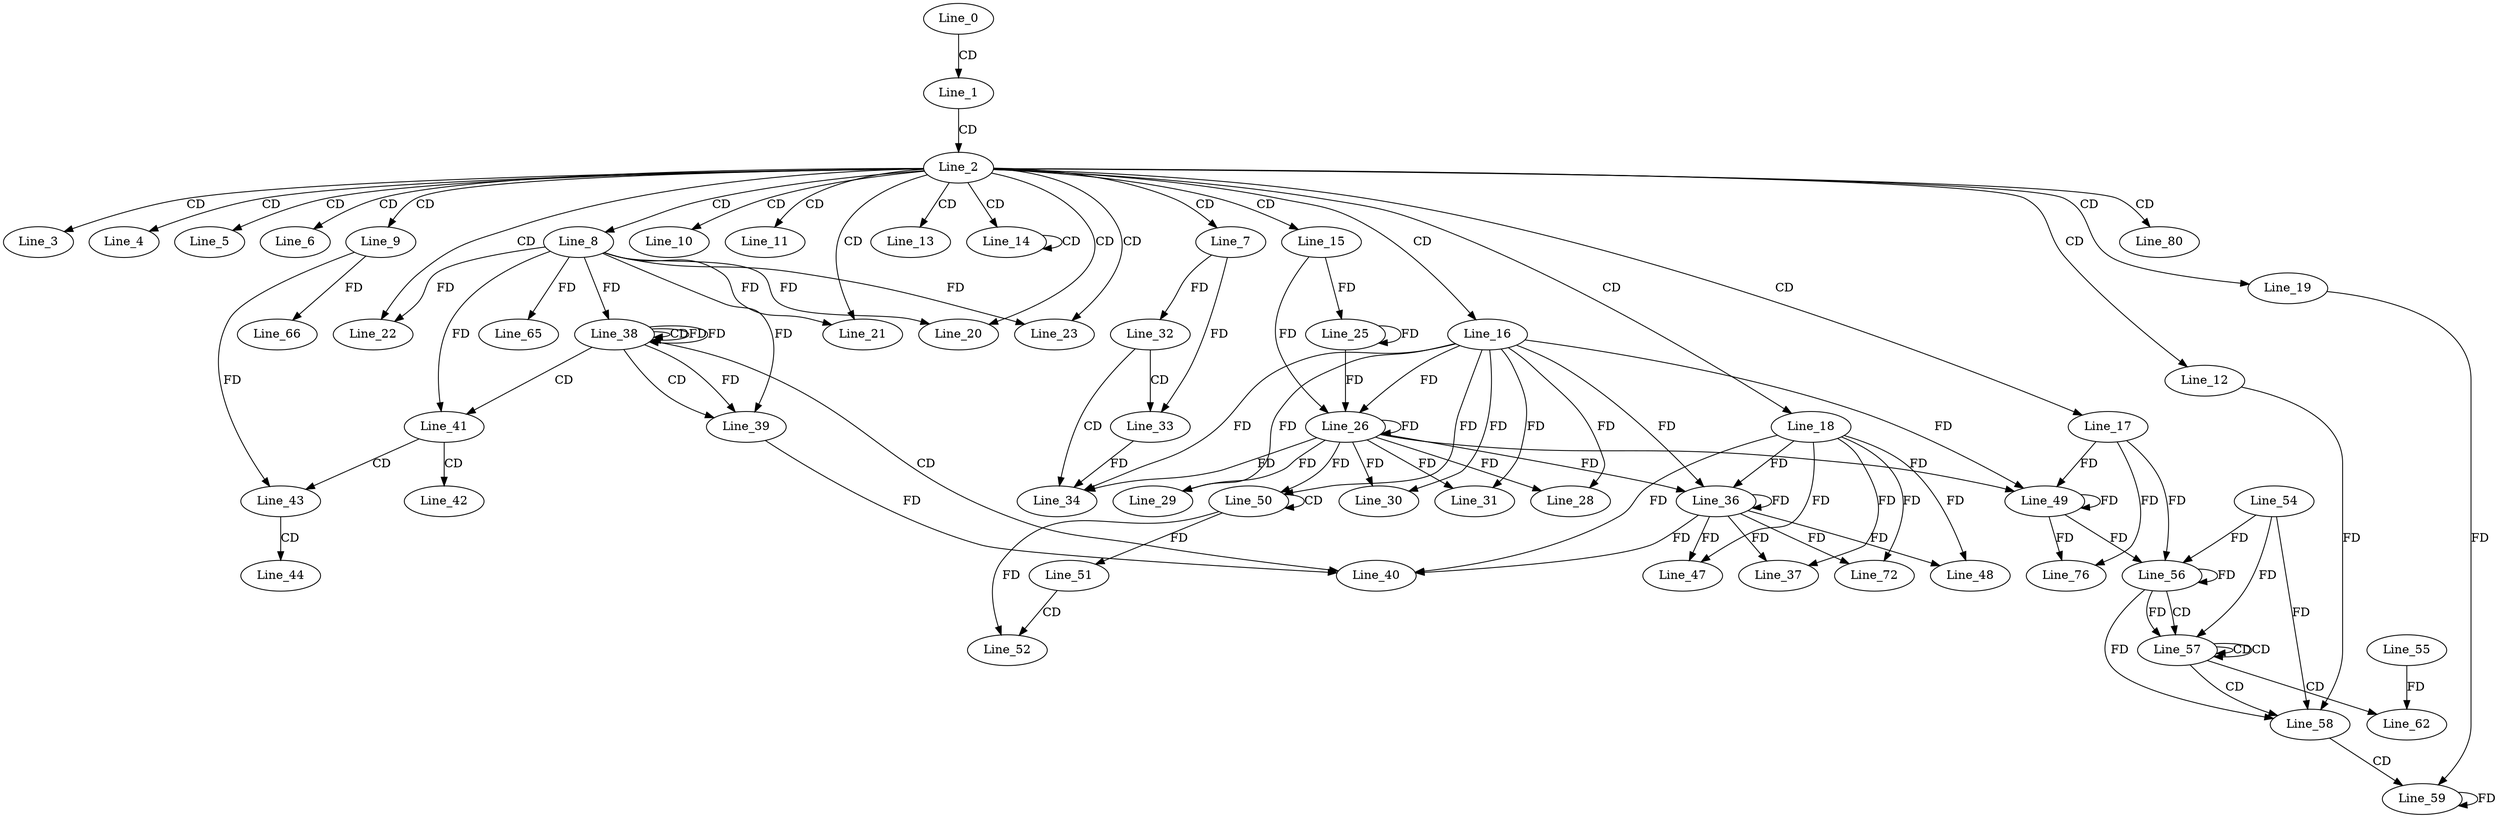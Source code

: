digraph G {
  Line_0;
  Line_1;
  Line_2;
  Line_3;
  Line_4;
  Line_5;
  Line_6;
  Line_7;
  Line_8;
  Line_9;
  Line_10;
  Line_11;
  Line_12;
  Line_13;
  Line_14;
  Line_14;
  Line_15;
  Line_16;
  Line_17;
  Line_18;
  Line_19;
  Line_20;
  Line_21;
  Line_22;
  Line_23;
  Line_25;
  Line_26;
  Line_26;
  Line_28;
  Line_29;
  Line_30;
  Line_31;
  Line_32;
  Line_33;
  Line_33;
  Line_34;
  Line_36;
  Line_36;
  Line_37;
  Line_38;
  Line_38;
  Line_38;
  Line_38;
  Line_39;
  Line_39;
  Line_40;
  Line_40;
  Line_41;
  Line_41;
  Line_42;
  Line_43;
  Line_43;
  Line_44;
  Line_47;
  Line_48;
  Line_49;
  Line_49;
  Line_50;
  Line_50;
  Line_51;
  Line_52;
  Line_52;
  Line_56;
  Line_54;
  Line_56;
  Line_56;
  Line_57;
  Line_57;
  Line_57;
  Line_58;
  Line_58;
  Line_58;
  Line_59;
  Line_62;
  Line_55;
  Line_65;
  Line_66;
  Line_72;
  Line_76;
  Line_80;
  Line_0 -> Line_1 [ label="CD" ];
  Line_1 -> Line_2 [ label="CD" ];
  Line_2 -> Line_3 [ label="CD" ];
  Line_2 -> Line_4 [ label="CD" ];
  Line_2 -> Line_5 [ label="CD" ];
  Line_2 -> Line_6 [ label="CD" ];
  Line_2 -> Line_7 [ label="CD" ];
  Line_2 -> Line_8 [ label="CD" ];
  Line_2 -> Line_9 [ label="CD" ];
  Line_2 -> Line_10 [ label="CD" ];
  Line_2 -> Line_11 [ label="CD" ];
  Line_2 -> Line_12 [ label="CD" ];
  Line_2 -> Line_13 [ label="CD" ];
  Line_2 -> Line_14 [ label="CD" ];
  Line_14 -> Line_14 [ label="CD" ];
  Line_2 -> Line_15 [ label="CD" ];
  Line_2 -> Line_16 [ label="CD" ];
  Line_2 -> Line_17 [ label="CD" ];
  Line_2 -> Line_18 [ label="CD" ];
  Line_2 -> Line_19 [ label="CD" ];
  Line_2 -> Line_20 [ label="CD" ];
  Line_8 -> Line_20 [ label="FD" ];
  Line_2 -> Line_21 [ label="CD" ];
  Line_8 -> Line_21 [ label="FD" ];
  Line_2 -> Line_22 [ label="CD" ];
  Line_8 -> Line_22 [ label="FD" ];
  Line_2 -> Line_23 [ label="CD" ];
  Line_8 -> Line_23 [ label="FD" ];
  Line_15 -> Line_25 [ label="FD" ];
  Line_25 -> Line_25 [ label="FD" ];
  Line_16 -> Line_26 [ label="FD" ];
  Line_26 -> Line_26 [ label="FD" ];
  Line_15 -> Line_26 [ label="FD" ];
  Line_25 -> Line_26 [ label="FD" ];
  Line_16 -> Line_28 [ label="FD" ];
  Line_26 -> Line_28 [ label="FD" ];
  Line_16 -> Line_29 [ label="FD" ];
  Line_26 -> Line_29 [ label="FD" ];
  Line_16 -> Line_30 [ label="FD" ];
  Line_26 -> Line_30 [ label="FD" ];
  Line_16 -> Line_31 [ label="FD" ];
  Line_26 -> Line_31 [ label="FD" ];
  Line_7 -> Line_32 [ label="FD" ];
  Line_32 -> Line_33 [ label="CD" ];
  Line_7 -> Line_33 [ label="FD" ];
  Line_32 -> Line_34 [ label="CD" ];
  Line_16 -> Line_34 [ label="FD" ];
  Line_26 -> Line_34 [ label="FD" ];
  Line_33 -> Line_34 [ label="FD" ];
  Line_18 -> Line_36 [ label="FD" ];
  Line_36 -> Line_36 [ label="FD" ];
  Line_16 -> Line_36 [ label="FD" ];
  Line_26 -> Line_36 [ label="FD" ];
  Line_18 -> Line_37 [ label="FD" ];
  Line_36 -> Line_37 [ label="FD" ];
  Line_38 -> Line_38 [ label="CD" ];
  Line_8 -> Line_38 [ label="FD" ];
  Line_38 -> Line_38 [ label="FD" ];
  Line_38 -> Line_39 [ label="CD" ];
  Line_8 -> Line_39 [ label="FD" ];
  Line_38 -> Line_39 [ label="FD" ];
  Line_38 -> Line_40 [ label="CD" ];
  Line_18 -> Line_40 [ label="FD" ];
  Line_36 -> Line_40 [ label="FD" ];
  Line_39 -> Line_40 [ label="FD" ];
  Line_38 -> Line_41 [ label="CD" ];
  Line_8 -> Line_41 [ label="FD" ];
  Line_41 -> Line_42 [ label="CD" ];
  Line_41 -> Line_43 [ label="CD" ];
  Line_9 -> Line_43 [ label="FD" ];
  Line_43 -> Line_44 [ label="CD" ];
  Line_18 -> Line_47 [ label="FD" ];
  Line_36 -> Line_47 [ label="FD" ];
  Line_18 -> Line_48 [ label="FD" ];
  Line_36 -> Line_48 [ label="FD" ];
  Line_17 -> Line_49 [ label="FD" ];
  Line_49 -> Line_49 [ label="FD" ];
  Line_16 -> Line_49 [ label="FD" ];
  Line_26 -> Line_49 [ label="FD" ];
  Line_50 -> Line_50 [ label="CD" ];
  Line_16 -> Line_50 [ label="FD" ];
  Line_26 -> Line_50 [ label="FD" ];
  Line_50 -> Line_51 [ label="FD" ];
  Line_51 -> Line_52 [ label="CD" ];
  Line_50 -> Line_52 [ label="FD" ];
  Line_56 -> Line_56 [ label="FD" ];
  Line_54 -> Line_56 [ label="FD" ];
  Line_17 -> Line_56 [ label="FD" ];
  Line_49 -> Line_56 [ label="FD" ];
  Line_56 -> Line_57 [ label="CD" ];
  Line_57 -> Line_57 [ label="CD" ];
  Line_57 -> Line_57 [ label="CD" ];
  Line_56 -> Line_57 [ label="FD" ];
  Line_54 -> Line_57 [ label="FD" ];
  Line_57 -> Line_58 [ label="CD" ];
  Line_12 -> Line_58 [ label="FD" ];
  Line_56 -> Line_58 [ label="FD" ];
  Line_54 -> Line_58 [ label="FD" ];
  Line_58 -> Line_59 [ label="CD" ];
  Line_59 -> Line_59 [ label="FD" ];
  Line_19 -> Line_59 [ label="FD" ];
  Line_57 -> Line_62 [ label="CD" ];
  Line_55 -> Line_62 [ label="FD" ];
  Line_8 -> Line_65 [ label="FD" ];
  Line_9 -> Line_66 [ label="FD" ];
  Line_18 -> Line_72 [ label="FD" ];
  Line_36 -> Line_72 [ label="FD" ];
  Line_17 -> Line_76 [ label="FD" ];
  Line_49 -> Line_76 [ label="FD" ];
  Line_2 -> Line_80 [ label="CD" ];
  Line_38 -> Line_38 [ label="FD" ];
}
